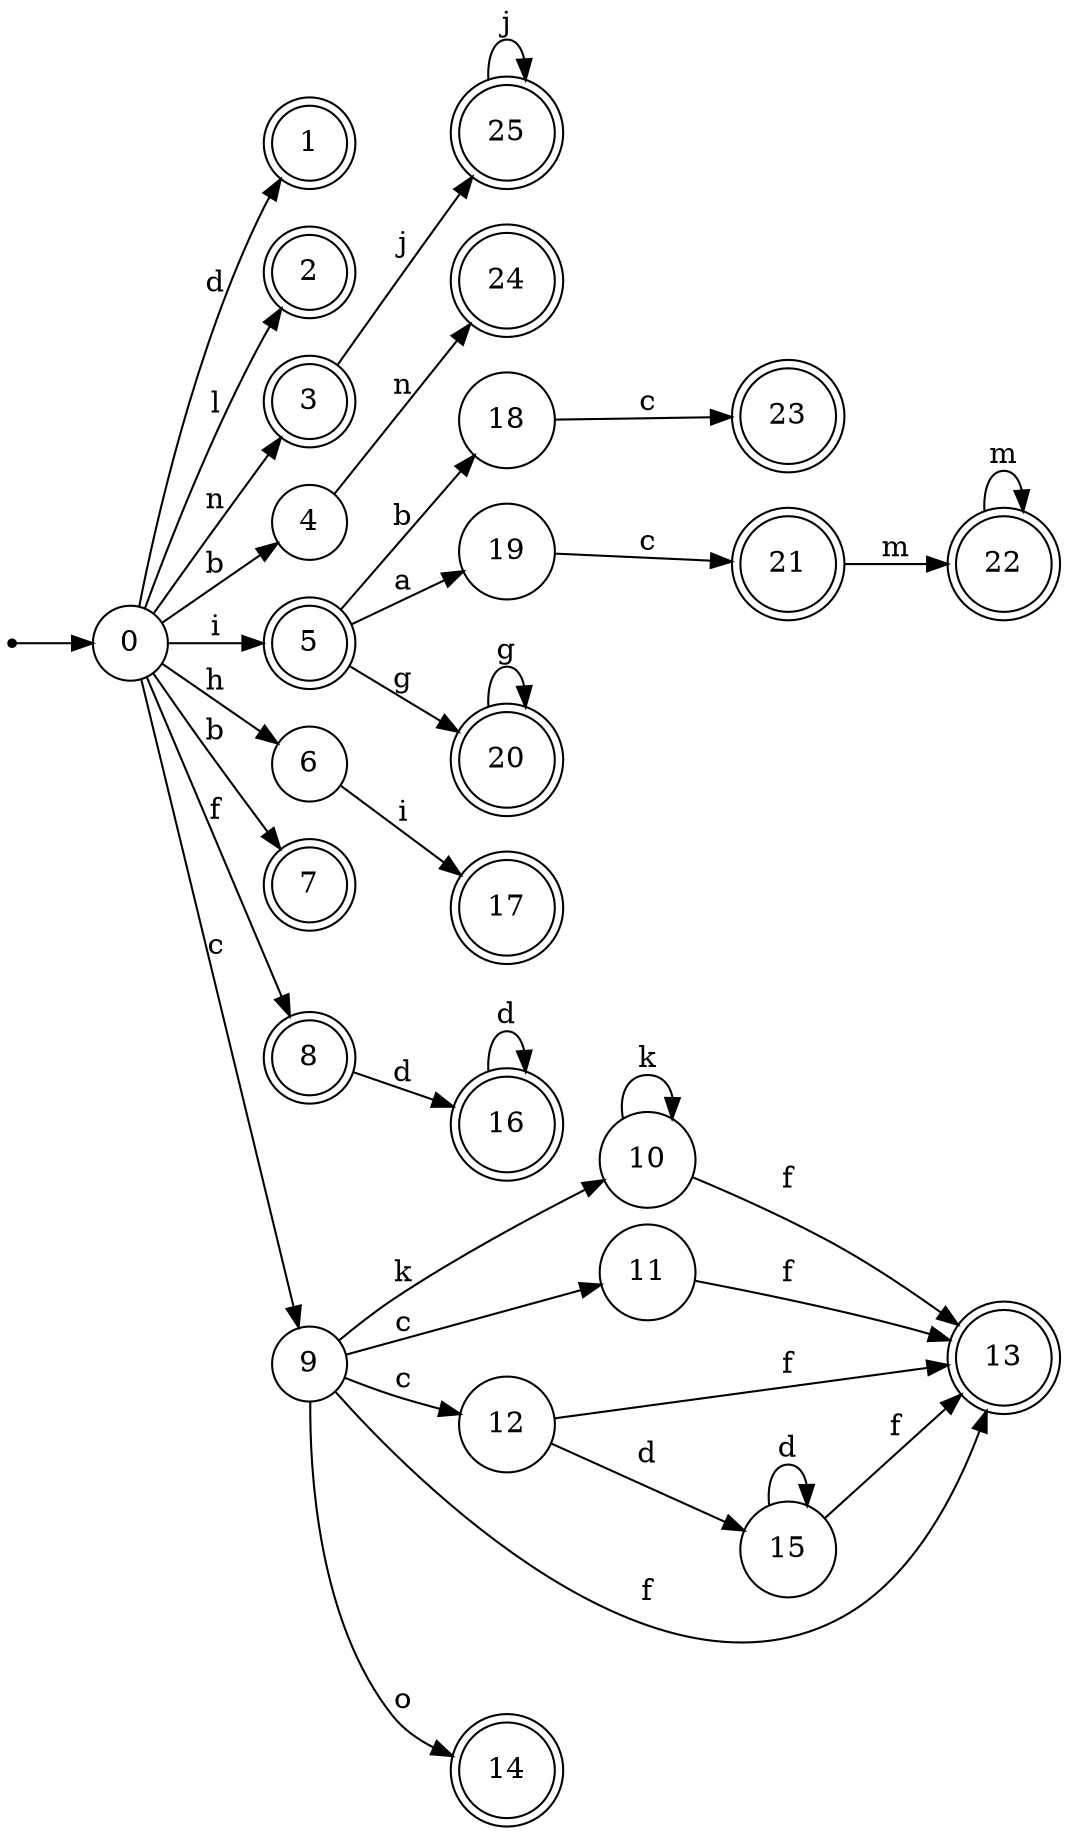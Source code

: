 digraph finite_state_machine {
rankdir=LR;
size="20,20";
node [shape = point]; "dummy0"
node [shape = circle]; "0";
"dummy0" -> "0";
node [shape = doublecircle]; "1";node [shape = doublecircle]; "2";node [shape = doublecircle]; "3";node [shape = circle]; "4";
node [shape = doublecircle]; "5";node [shape = circle]; "6";
node [shape = doublecircle]; "7";node [shape = doublecircle]; "8";node [shape = circle]; "9";
node [shape = circle]; "10";
node [shape = circle]; "11";
node [shape = circle]; "12";
node [shape = doublecircle]; "13";node [shape = doublecircle]; "14";node [shape = circle]; "15";
node [shape = doublecircle]; "16";node [shape = doublecircle]; "17";node [shape = circle]; "18";
node [shape = circle]; "19";
node [shape = doublecircle]; "20";node [shape = doublecircle]; "21";node [shape = doublecircle]; "22";node [shape = doublecircle]; "23";node [shape = doublecircle]; "24";node [shape = doublecircle]; "25";"0" -> "1" [label = "d"];
 "0" -> "2" [label = "l"];
 "0" -> "3" [label = "n"];
 "0" -> "4" [label = "b"];
 "0" -> "7" [label = "b"];
 "0" -> "5" [label = "i"];
 "0" -> "6" [label = "h"];
 "0" -> "8" [label = "f"];
 "0" -> "9" [label = "c"];
 "9" -> "10" [label = "k"];
 "9" -> "11" [label = "c"];
 "9" -> "12" [label = "c"];
 "9" -> "13" [label = "f"];
 "9" -> "14" [label = "o"];
 "12" -> "15" [label = "d"];
 "12" -> "13" [label = "f"];
 "15" -> "15" [label = "d"];
 "15" -> "13" [label = "f"];
 "11" -> "13" [label = "f"];
 "10" -> "10" [label = "k"];
 "10" -> "13" [label = "f"];
 "8" -> "16" [label = "d"];
 "16" -> "16" [label = "d"];
 "6" -> "17" [label = "i"];
 "5" -> "18" [label = "b"];
 "5" -> "19" [label = "a"];
 "5" -> "20" [label = "g"];
 "20" -> "20" [label = "g"];
 "19" -> "21" [label = "c"];
 "21" -> "22" [label = "m"];
 "22" -> "22" [label = "m"];
 "18" -> "23" [label = "c"];
 "4" -> "24" [label = "n"];
 "3" -> "25" [label = "j"];
 "25" -> "25" [label = "j"];
 }
